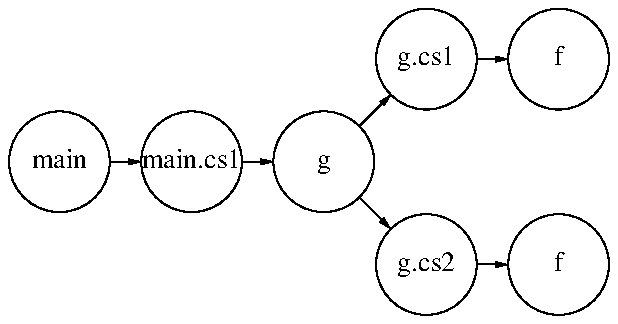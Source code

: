 .PS 3

sep = 0.25;
circlerad = 0.4;

MAIN: circle "main";
MAINCS: circle "main.cs1" with .w at MAIN.e + (sep, 0);
G: circle "g" with .w at MAINCS.e + (sep, 0);
GCS1: circle "g.cs1" with .sw at G.ne + (sep, sep);
GCS2: circle "g.cs2" with .nw at G.se + (sep, -sep);
F1: circle "f" with .w at GCS1.e + (sep, 0);
F2: circle "f" with .w at GCS2.e + (sep, 0);

arrow from MAIN.e to MAINCS.w;
arrow from MAINCS.e to G.w;
arrow from G.ne to GCS1.sw;
arrow from G.se to GCS2.nw;
arrow from GCS1.e to F1.w;
arrow from GCS2.e to F2.w;

.PE
